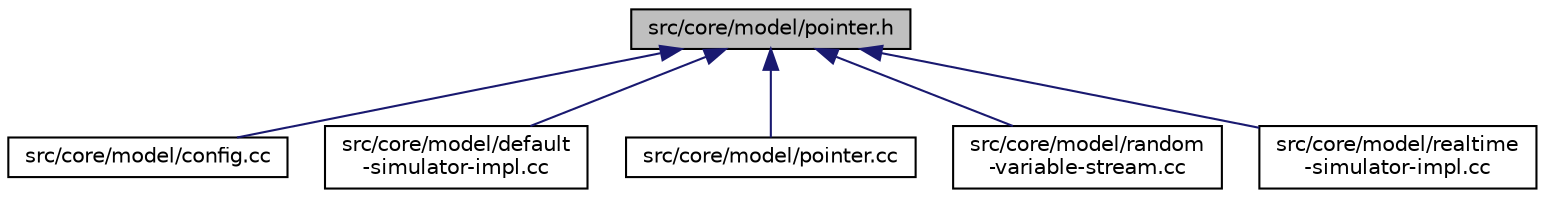 digraph "src/core/model/pointer.h"
{
 // LATEX_PDF_SIZE
  edge [fontname="Helvetica",fontsize="10",labelfontname="Helvetica",labelfontsize="10"];
  node [fontname="Helvetica",fontsize="10",shape=record];
  Node1 [label="src/core/model/pointer.h",height=0.2,width=0.4,color="black", fillcolor="grey75", style="filled", fontcolor="black",tooltip="ns3::PointerValue attribute value declarations and template implementations."];
  Node1 -> Node2 [dir="back",color="midnightblue",fontsize="10",style="solid",fontname="Helvetica"];
  Node2 [label="src/core/model/config.cc",height=0.2,width=0.4,color="black", fillcolor="white", style="filled",URL="$config_8cc.html",tooltip="ns3::Config implementations."];
  Node1 -> Node3 [dir="back",color="midnightblue",fontsize="10",style="solid",fontname="Helvetica"];
  Node3 [label="src/core/model/default\l-simulator-impl.cc",height=0.2,width=0.4,color="black", fillcolor="white", style="filled",URL="$default-simulator-impl_8cc.html",tooltip="ns3::DefaultSimulatorImpl implementation."];
  Node1 -> Node4 [dir="back",color="midnightblue",fontsize="10",style="solid",fontname="Helvetica"];
  Node4 [label="src/core/model/pointer.cc",height=0.2,width=0.4,color="black", fillcolor="white", style="filled",URL="$pointer_8cc.html",tooltip="ns3::PointerValue attribute value implementations."];
  Node1 -> Node5 [dir="back",color="midnightblue",fontsize="10",style="solid",fontname="Helvetica"];
  Node5 [label="src/core/model/random\l-variable-stream.cc",height=0.2,width=0.4,color="black", fillcolor="white", style="filled",URL="$random-variable-stream_8cc.html",tooltip="ns3::RandomVariableStream and related implementations"];
  Node1 -> Node6 [dir="back",color="midnightblue",fontsize="10",style="solid",fontname="Helvetica"];
  Node6 [label="src/core/model/realtime\l-simulator-impl.cc",height=0.2,width=0.4,color="black", fillcolor="white", style="filled",URL="$realtime-simulator-impl_8cc.html",tooltip="ns3::RealTimeSimulatorImpl implementation."];
}
